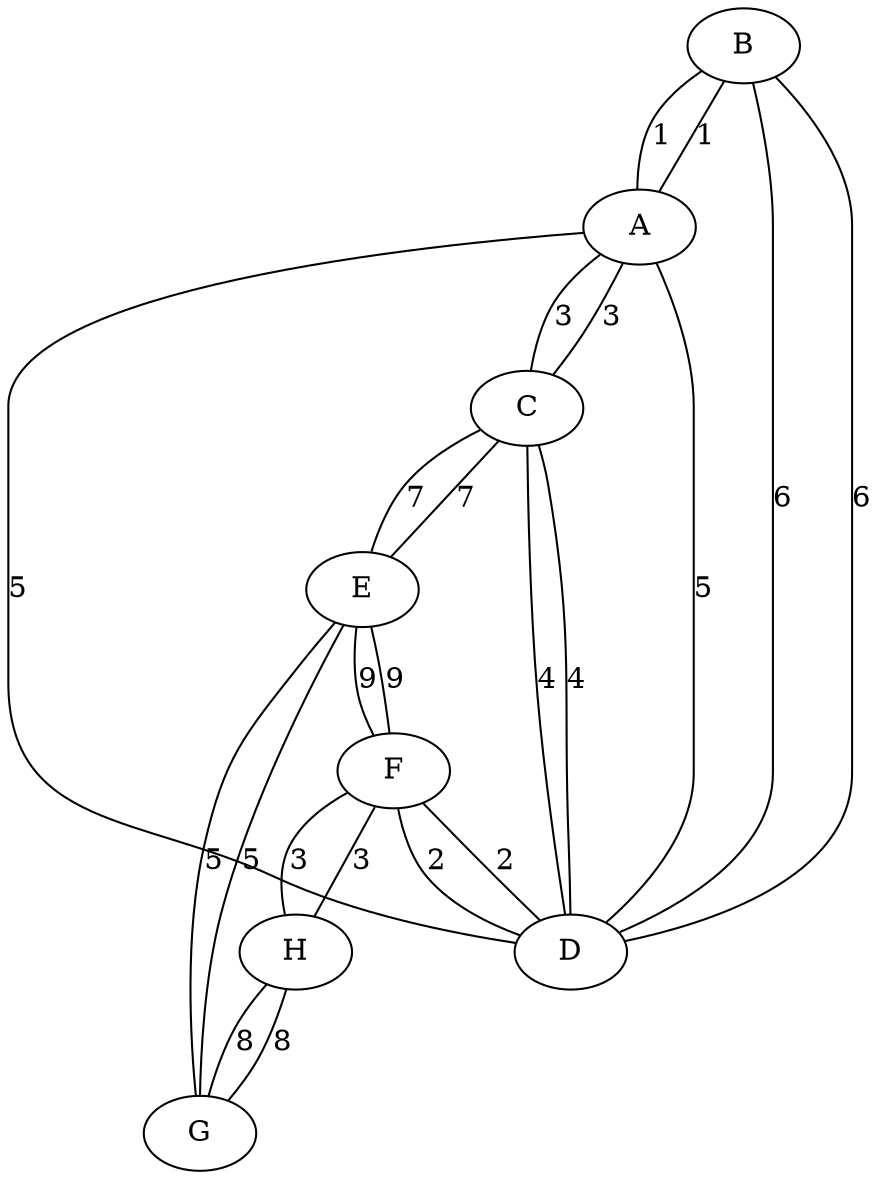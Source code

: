 graph graph1{ 
B -- A [label = "1"];
B -- D [label = "6"];
A -- B [label = "1"];
A -- D [label = "5"];
A -- C [label = "3"];
G -- E [label = "5"];
G -- H [label = "8"];
C -- A [label = "3"];
C -- D [label = "4"];
C -- E [label = "7"];
H -- G [label = "8"];
H -- F [label = "3"];
D -- A [label = "5"];
D -- B [label = "6"];
D -- C [label = "4"];
D -- F [label = "2"];
F -- D [label = "2"];
F -- E [label = "9"];
F -- H [label = "3"];
E -- C [label = "7"];
E -- G [label = "5"];
E -- F [label = "9"];
 } 